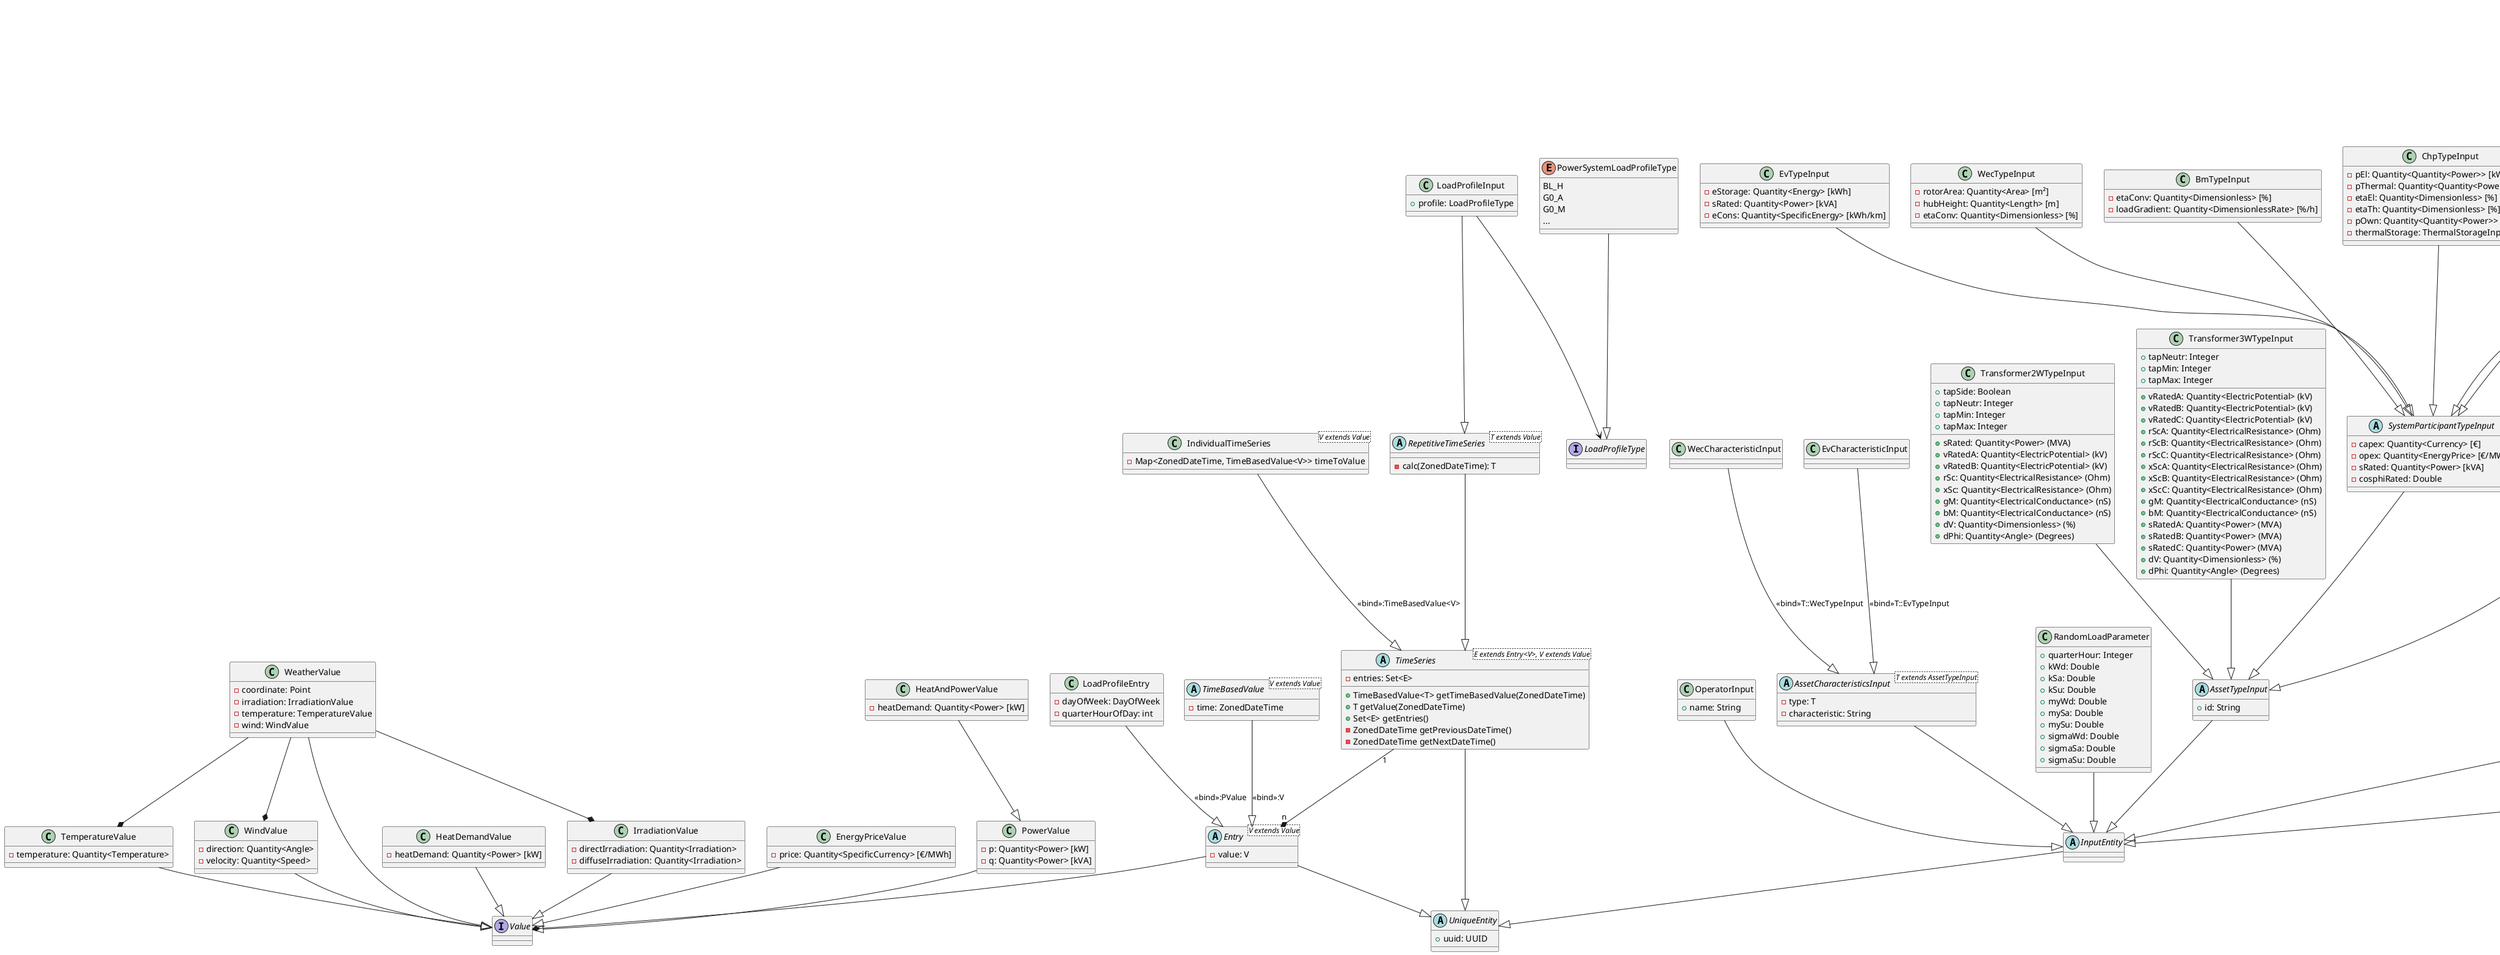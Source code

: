 @startuml

'extractor interface information

interface Nested

interface Node
Node --|> Nested

interface Nodes
Nodes --|> Nested

interface NodeC
NodeC --|> Nested

interface Type
Type --|> Nested



abstract Class UniqueEntity {
+ uuid: UUID
}

abstract Class InputEntity
InputEntity --|> UniqueEntity

Interface Operable {
+ inOperation: Boolean
}

abstract Class AssetInput {
- id: String
- operationTime: OperationTime
- operator: OperatorInput
}
AssetInput --|> InputEntity
AssetInput --|> Operable

abstract Class SystemParticipantInput {
- node: NodeInput
- qCharacteristics: String
}
SystemParticipantInput --|> AssetInput
SystemParticipantInput --|> Node

Class OperatorInput {
+ name: String
}
OperatorInput --|> InputEntity

abstract Class ConnectorInput {
+ nodeA: NodeInput
+ nodeB: NodeInput
}
ConnectorInput --|> AssetInput
ConnectorInput --|> Nodes

abstract Class AssetCharacteristicsInput<T extends AssetTypeInput> {
    - type: T
    - characteristic: String
}
AssetCharacteristicsInput --|> InputEntity

Class WecCharacteristicInput {
}
WecCharacteristicInput --|> AssetCharacteristicsInput: <<bind>>T::WecTypeInput

Class EvCharacteristicInput {
}
EvCharacteristicInput --|> AssetCharacteristicsInput: <<bind>>T::EvTypeInput

abstract Class AssetTypeInput {
+ id: String
}
AssetTypeInput --|> InputEntity

abstract Class SystemParticipantTypeInput {
- capex: Quantity<Currency> [€]
- opex: Quantity<EnergyPrice> [€/MWh]
- sRated: Quantity<Power> [kVA]
- cosphiRated: Double
}
SystemParticipantTypeInput --|> AssetTypeInput



Class BmTypeInput {
   - etaConv: Quantity<Dimensionless> [%]
   - loadGradient: Quantity<DimensionlessRate> [%/h]
}
BmTypeInput --|> SystemParticipantTypeInput

Class ChpTypeInput {
    - pEl: Quantity<Quantity<Power>> [kW]
    - pThermal: Quantity<Quantity<Power>> [KW]
    - etaEl: Quantity<Dimensionless> [%]
    - etaTh: Quantity<Dimensionless> [%]
    - pOwn: Quantity<Quantity<Power>> [kW]
    - thermalStorage: ThermalStorageInput
 }
ChpTypeInput --|> SystemParticipantTypeInput

Class EvTypeInput {
    - eStorage: Quantity<Energy> [kWh]
    - sRated: Quantity<Power> [kVA]
    - eCons: Quantity<SpecificEnergy> [kWh/km]
}
EvTypeInput --|> SystemParticipantTypeInput


Class HpTypeInput {
    - ethLosses: Quantity<ThermalConductance> [kW/K]
    - ethCapa: Quantity<Energy> [kWh]
    - sRated: Quantity<Power> [kVA]
    - pThermal: Quantity<Power> [kW]
    - pEl: Quantity<Power> [kW]
}
HpTypeInput --|> SystemParticipantTypeInput


Class StorageTypeInput {
- sRated: Quantity<Power> [kVA]
- pMin: Quantity<Power>[kW]
- pMax: Quantity<Power> [kW]
- eta: Quantity<Dimensionless> [%]
- eStorage: Quantity<Energy> [kWh]
- dod: Quantity<Dimensionless> [%]
- lifeTime: Quantity<Time> [ms]
- lifeCycle: Integer
}
StorageTypeInput --|> SystemParticipantTypeInput

Class WecTypeInput {
- rotorArea: Quantity<Area> [m²]
- hubHeight: Quantity<Length> [m]
- etaConv: Quantity<Dimensionless> [%]
}
WecTypeInput --|> SystemParticipantTypeInput


Class LineTypeInput {
+ r: Quantity<SpecificResistance> (Ohm/km)
+ x: Quantity<SpecificResistance> (Ohm/km)
+ g: Quantity<SpecificConductance> (µS/km)
+ b: Quantity<SpecificConductance> (µS/km)
+ iMax: Quantity<ElectricCurrent> (A)
+ vRated: Quantity<ElectricPotential> (V)
+ olmChar: Optional<String>
}
LineTypeInput --|> AssetTypeInput

Class Transformer2WTypeInput {
+ sRated: Quantity<Power> (MVA)
+ vRatedA: Quantity<ElectricPotential> (kV)
+ vRatedB: Quantity<ElectricPotential> (kV)
+ rSc: Quantity<ElectricalResistance> (Ohm)
+ xSc: Quantity<ElectricalResistance> (Ohm)
+ gM: Quantity<ElectricalConductance> (nS)
+ bM: Quantity<ElectricalConductance> (nS)
+ dV: Quantity<Dimensionless> (%)
+ dPhi: Quantity<Angle> (Degrees)
+ tapSide: Boolean
+ tapNeutr: Integer
+ tapMin: Integer
+ tapMax: Integer
}
Transformer2WTypeInput --|> AssetTypeInput

Class Transformer3WTypeInput {
+ vRatedA: Quantity<ElectricPotential> (kV)
+ vRatedB: Quantity<ElectricPotential> (kV)
+ vRatedC: Quantity<ElectricPotential> (kV)
+ rScA: Quantity<ElectricalResistance> (Ohm)
+ rScB: Quantity<ElectricalResistance> (Ohm)
+ rScC: Quantity<ElectricalResistance> (Ohm)
+ xScA: Quantity<ElectricalResistance> (Ohm)
+ xScB: Quantity<ElectricalResistance> (Ohm)
+ xScC: Quantity<ElectricalResistance> (Ohm)
+ gM: Quantity<ElectricalConductance> (nS)
+ bM: Quantity<ElectricalConductance> (nS)
+ sRatedA: Quantity<Power> (MVA)
+ sRatedB: Quantity<Power> (MVA)
+ sRatedC: Quantity<Power> (MVA)
+ dV: Quantity<Dimensionless> (%)
+ dPhi: Quantity<Angle> (Degrees)
+ tapNeutr: Integer
+ tapMin: Integer
+ tapMax: Integer
}
Transformer3WTypeInput --|> AssetTypeInput

Class RandomLoadParameter {
+ quarterHour: Integer
+ kWd: Double
+ kSa: Double
+ kSu: Double
+ myWd: Double
+ mySa: Double
+ mySu: Double
+ sigmaWd: Double
+ sigmaSa: Double
+ sigmaSu: Double
}
RandomLoadParameter --|> InputEntity

Class FixedFeedInInput {
- sRated: Quantity<Power> [kVA]
- cosphiRated: double
}
FixedFeedInInput --|> SystemParticipantInput

Class PvInput {
- sRated: Quantity<Power> [kVA]
- cosphiRated: double
- azimuth: Quantity<Angle> [Degrees]
- solarHeight: Quantity<Angle> [Degrees]
- etaConv: Quantity<Dimensionless> [%]
- albedo: Double
- kG: Double
- kT: Double
- marketReaction: Boolean
}
PvInput --|> SystemParticipantInput

Class WecInput{
- type: WecTypeInput
- marketReaction: Boolean
}
WecInput --|> SystemParticipantInput
WecInput --|> Type

Class ChpInput {
- type: ChpTypeInput
- marketReaction: Boolean
}
ChpInput --|> SystemParticipantInput
ChpInput --|> Type

Class BmInput {
- type: BmTypeInput
- sRated: Quantity<Power> [KW]
- feedInTariff: Quantity<SpecificCurrency> [€/kWh]
- marketReaction: Boolean
- costControlled: Boolean
}
BmInput --|> SystemParticipantInput
BmInput --|> Type

Class EvInput {
- type: EvTypeInput
}
EvInput --|> SystemParticipantInput
EvInput --|> Type

Class LoadInput {
- scenario: String
- sRated: Quantity<Power> [kVA]
- eConsAnnual: Quantity<Energy> [kWh]
- dsm: Boolean
}
LoadInput --|> SystemParticipantInput

Class StorageInput {
- type: StorageTypeInput
- behaviour: String
}
StorageInput --|> SystemParticipantInput
StorageInput --|> Type

Class HpInput {
- type: HpTypeInput
}
HpInput --|> SystemParticipantInput
HpInput --|> Type

Abstract Class ThermalUnitInput {
 - uuid: UUID
 - bus: ThermalBusInput
}
ThermalUnitInput --|> AssetInput

Class ThermalBusInput {
}
ThermalBusInput --|> AssetInput

Abstract Class ThermalSinkInput {
}
ThermalSinkInput --|> ThermalUnitInput

Class ThermalHouseInput {
 - ethCapa: Quantity<HeatCapacity> [kWh / K]
 - ethLosses: Quantity<ThermalConductance> [kW / K]
}
ThermalHouseInput --|> ThermalSinkInput

Abstract Class ThermalStorageInput {
}
ThermalStorageInput --|> ThermalUnitInput

Class CylindricalStorage {
  - storageVolumeLvl: Quantity<Volume>
  - storageVolumeLvlMin: Quantity<Volume>
  - inletTemp: Quantity<Temperature>
  - returnTemp: Quantity<Temperature>
  - c: Quantity<SpecificHeatCapacity>
}
CylindricalStorage --|> ThermalStorageInput

Class MeasurementUnitInput {
+ node: NodeInput
+ vMag: Boolean [default f]
+ vAng: Boolean [default f]
+ p: Boolean [default f]
+ q: Boolean [default f]
}
MeasurementUnitInput --|> AssetInput

Class NodeInput {
+ vTarget: Quantity<Dimensionless> (pU)
+ vRated: Quantity<ElectricPotential> (kV)
+ slack: Boolean
+ geoPosition: Point
+ voltLvl: VoltageLevel
+ subnet: Integer
}
NodeInput --|> AssetInput

Class EvcsInput {
???
}
EvcsInput --|> AssetInput


Class LineInput {
+ type: LineTypeInput
+ length: Quantity<Length> (km)
+ amount: Integer
+ olm: Optional<String>
+ geoPosition: LineString
}
LineInput --|> ConnectorInput
LineInput --|> Type

Class SwitchInput {
+ closed: Boolean
}
SwitchInput --|> ConnectorInput

abstract TransformerInput {
+ tapPos: Integer
+ amount: Integer
+ autoTap: Boolean
}
TransformerInput --|> ConnectorInput

Class Transformer2WInput {
+ type: Transformer2WTypeInput
}
Transformer2WInput --|> TransformerInput
Transformer2WInput --|> Type

Class Transformer3WInput {
+ nodeC: NodeInput
+ type: Transformer3WTypeInput
}
Transformer3WInput --|> TransformerInput
Transformer3WInput --|> NodeC
Transformer3WInput --|> Type

abstract Class GraphicInput {
+ graphicLayer: String
+ path: LineString
}
GraphicInput --|> InputEntity

Class NodeGraphicInput {
+ node: NodeInput
+ point: Point
}
NodeGraphicInput --|> GraphicInput

Class LineGraphicInput {
+ line: LineInput
}
LineGraphicInput --|> GraphicInput

Abstract Class Entry <V extends Value> {
    - value: V
}
Entry --|> UniqueEntity
Entry --* Value

Interface Value

Class LoadProfileEntry {
    - dayOfWeek: DayOfWeek
    - quarterHourOfDay: int
}
LoadProfileEntry --|> Entry: <<bind>>:PValue

abstract Class TimeBasedValue<V extends Value>{
    - time: ZonedDateTime
}
TimeBasedValue --|> Entry: <<bind>>:V

Class PowerValue {
    - p: Quantity<Power> [kW]
    - q: Quantity<Power> [kVA]
}
PowerValue --|> Value

Class HeatAndPowerValue {
    - heatDemand: Quantity<Power> [kW]
}
HeatAndPowerValue --|> PowerValue

Class HeatDemandValue {
    - heatDemand: Quantity<Power> [kW]
}
HeatDemandValue --|> Value

Class EnergyPriceValue {
    - price: Quantity<SpecificCurrency> [€/MWh]
}
EnergyPriceValue --|> Value

Class IrradiationValue {
    - directIrradiation: Quantity<Irradiation>
    - diffuseIrradiation: Quantity<Irradiation>
}
IrradiationValue --|> Value

Class TemperatureValue {
    - temperature: Quantity<Temperature>
}
TemperatureValue --|> Value

Class WindValue {
    - direction: Quantity<Angle>
    - velocity: Quantity<Speed>
}
WindValue --|> Value

Class WeatherValue {
  - coordinate: Point
  - irradiation: IrradiationValue
  - temperature: TemperatureValue
  - wind: WindValue
}
WeatherValue --|> Value
WeatherValue --* IrradiationValue
WeatherValue --* TemperatureValue
WeatherValue --* WindValue

Interface LoadProfileType {
}

enum PowerSystemLoadProfileType {
BL_H
G0_A
G0_M
...
}
PowerSystemLoadProfileType --|> LoadProfileType

Interface VoltageLevel {
}

enum GermanVoltageLevel {
HoeS,
HS,
MS,
NS
}
GermanVoltageLevel --|> VoltageLevel

Abstract Class TimeSeries<E extends Entry<V>, V extends Value> {
    - entries: Set<E>
    + TimeBasedValue<T> getTimeBasedValue(ZonedDateTime)
    + T getValue(ZonedDateTime)
    + Set<E> getEntries()
    - ZonedDateTime getPreviousDateTime()
    - ZonedDateTime getNextDateTime()
}
TimeSeries --|> UniqueEntity
TimeSeries "1" --* "n" Entry

Class IndividualTimeSeries<V extends Value> {
    - Map<ZonedDateTime, TimeBasedValue<V>> timeToValue
}
IndividualTimeSeries --|> TimeSeries: <<bind>>:TimeBasedValue<V>

Abstract Class RepetitiveTimeSeries<T extends Value> {
    - calc(ZonedDateTime): T
}
RepetitiveTimeSeries --|> TimeSeries

Class LoadProfileInput {
    + profile: LoadProfileType
}
LoadProfileInput --|> RepetitiveTimeSeries
LoadProfileInput --> LoadProfileType

@enduml